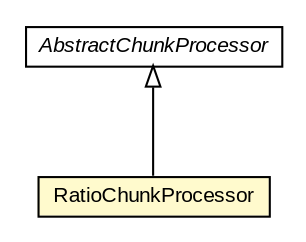 #!/usr/local/bin/dot
#
# Class diagram 
# Generated by UMLGraph version R5_6-24-gf6e263 (http://www.umlgraph.org/)
#

digraph G {
	edge [fontname="arial",fontsize=10,labelfontname="arial",labelfontsize=10];
	node [fontname="arial",fontsize=10,shape=plaintext];
	nodesep=0.25;
	ranksep=0.5;
	// edu.arizona.biosemantics.semanticmarkup.markupelement.description.ling.extract.AbstractChunkProcessor
	c122284 [label=<<table title="edu.arizona.biosemantics.semanticmarkup.markupelement.description.ling.extract.AbstractChunkProcessor" border="0" cellborder="1" cellspacing="0" cellpadding="2" port="p" href="../AbstractChunkProcessor.html">
		<tr><td><table border="0" cellspacing="0" cellpadding="1">
<tr><td align="center" balign="center"><font face="arial italic"> AbstractChunkProcessor </font></td></tr>
		</table></td></tr>
		</table>>, URL="../AbstractChunkProcessor.html", fontname="arial", fontcolor="black", fontsize=10.0];
	// edu.arizona.biosemantics.semanticmarkup.markupelement.description.ling.extract.lib.RatioChunkProcessor
	c122295 [label=<<table title="edu.arizona.biosemantics.semanticmarkup.markupelement.description.ling.extract.lib.RatioChunkProcessor" border="0" cellborder="1" cellspacing="0" cellpadding="2" port="p" bgcolor="lemonChiffon" href="./RatioChunkProcessor.html">
		<tr><td><table border="0" cellspacing="0" cellpadding="1">
<tr><td align="center" balign="center"> RatioChunkProcessor </td></tr>
		</table></td></tr>
		</table>>, URL="./RatioChunkProcessor.html", fontname="arial", fontcolor="black", fontsize=10.0];
	//edu.arizona.biosemantics.semanticmarkup.markupelement.description.ling.extract.lib.RatioChunkProcessor extends edu.arizona.biosemantics.semanticmarkup.markupelement.description.ling.extract.AbstractChunkProcessor
	c122284:p -> c122295:p [dir=back,arrowtail=empty];
}

